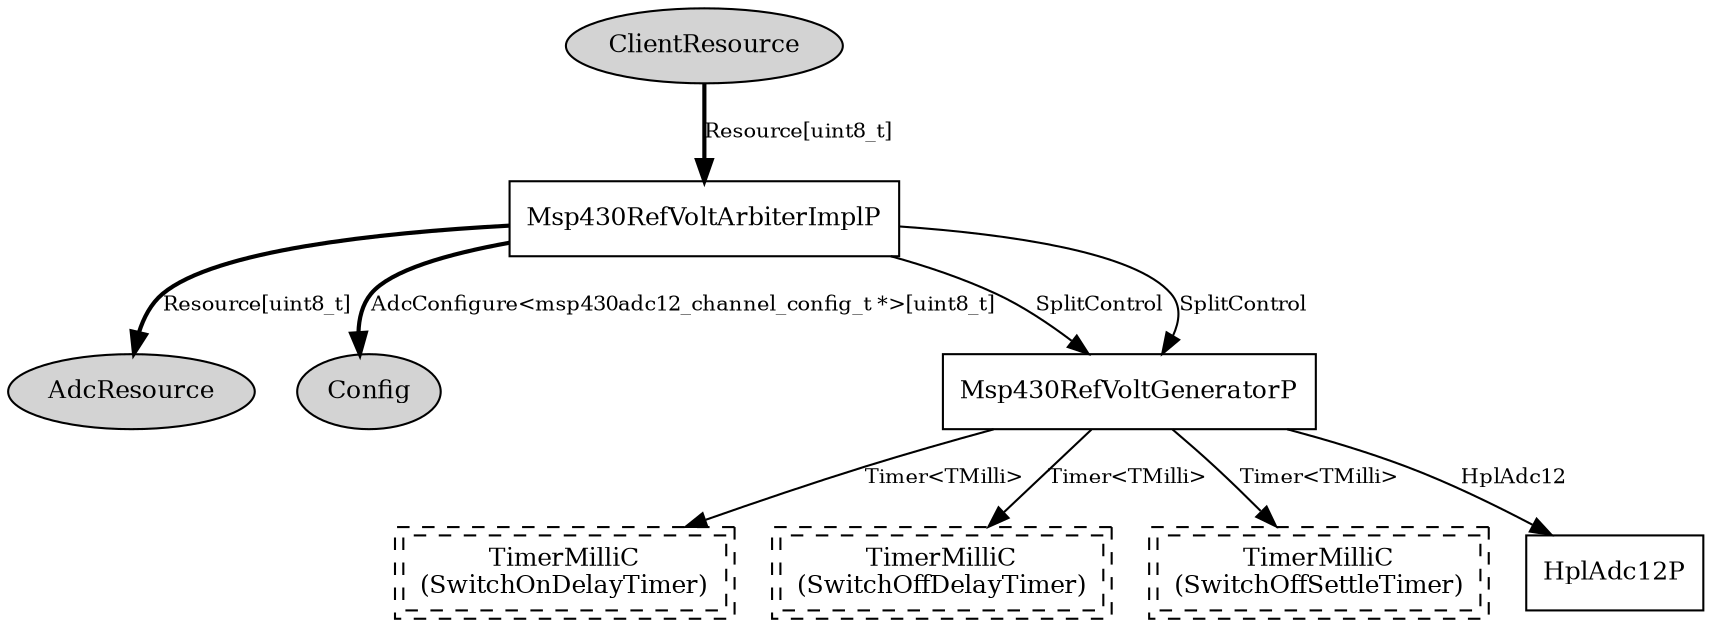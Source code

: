 digraph "tos.chips.msp430.adc12.Msp430RefVoltArbiterP" {
  n0x4104a710 [shape=ellipse, style=filled, label="ClientResource", fontsize=12];
  "Msp430RefVoltArbiterImplP" [fontsize=12, shape=box, URL="../chtml/tos.chips.msp430.adc12.Msp430RefVoltArbiterImplP.html"];
  "Msp430RefVoltArbiterImplP" [fontsize=12, shape=box, URL="../chtml/tos.chips.msp430.adc12.Msp430RefVoltArbiterImplP.html"];
  n0x41049220 [shape=ellipse, style=filled, label="AdcResource", fontsize=12];
  "Msp430RefVoltArbiterImplP" [fontsize=12, shape=box, URL="../chtml/tos.chips.msp430.adc12.Msp430RefVoltArbiterImplP.html"];
  n0x41049e90 [shape=ellipse, style=filled, label="Config", fontsize=12];
  "Msp430RefVoltArbiterImplP" [fontsize=12, shape=box, URL="../chtml/tos.chips.msp430.adc12.Msp430RefVoltArbiterImplP.html"];
  "Msp430RefVoltGeneratorP" [fontsize=12, shape=box, URL="../chtml/tos.chips.msp430.adc12.Msp430RefVoltGeneratorP.html"];
  "Msp430RefVoltArbiterImplP" [fontsize=12, shape=box, URL="../chtml/tos.chips.msp430.adc12.Msp430RefVoltArbiterImplP.html"];
  "Msp430RefVoltGeneratorP" [fontsize=12, shape=box, URL="../chtml/tos.chips.msp430.adc12.Msp430RefVoltGeneratorP.html"];
  "Msp430RefVoltGeneratorP" [fontsize=12, shape=box, URL="../chtml/tos.chips.msp430.adc12.Msp430RefVoltGeneratorP.html"];
  "Msp430RefVoltArbiterP.SwitchOnDelayTimer" [fontsize=12, shape=box,peripheries=2, style=dashed, label="TimerMilliC\n(SwitchOnDelayTimer)", URL="../chtml/tos.system.TimerMilliC.html"];
  "Msp430RefVoltGeneratorP" [fontsize=12, shape=box, URL="../chtml/tos.chips.msp430.adc12.Msp430RefVoltGeneratorP.html"];
  "Msp430RefVoltArbiterP.SwitchOffDelayTimer" [fontsize=12, shape=box,peripheries=2, style=dashed, label="TimerMilliC\n(SwitchOffDelayTimer)", URL="../chtml/tos.system.TimerMilliC.html"];
  "Msp430RefVoltGeneratorP" [fontsize=12, shape=box, URL="../chtml/tos.chips.msp430.adc12.Msp430RefVoltGeneratorP.html"];
  "Msp430RefVoltArbiterP.SwitchOffSettleTimer" [fontsize=12, shape=box,peripheries=2, style=dashed, label="TimerMilliC\n(SwitchOffSettleTimer)", URL="../chtml/tos.system.TimerMilliC.html"];
  "Msp430RefVoltGeneratorP" [fontsize=12, shape=box, URL="../chtml/tos.chips.msp430.adc12.Msp430RefVoltGeneratorP.html"];
  "HplAdc12P" [fontsize=12, shape=box, URL="../chtml/tos.chips.msp430.adc12.HplAdc12P.html"];
  "n0x4104a710" -> "Msp430RefVoltArbiterImplP" [label="Resource[uint8_t]", style=bold, URL="../ihtml/tos.interfaces.Resource.html", fontsize=10];
  "Msp430RefVoltArbiterImplP" -> "n0x41049220" [label="Resource[uint8_t]", style=bold, URL="../ihtml/tos.interfaces.Resource.html", fontsize=10];
  "Msp430RefVoltArbiterImplP" -> "n0x41049e90" [label="AdcConfigure<msp430adc12_channel_config_t *>[uint8_t]", style=bold, URL="../ihtml/tos.interfaces.AdcConfigure.html", fontsize=10];
  "Msp430RefVoltArbiterImplP" -> "Msp430RefVoltGeneratorP" [label="SplitControl", URL="../ihtml/tos.interfaces.SplitControl.html", fontsize=10];
  "Msp430RefVoltArbiterImplP" -> "Msp430RefVoltGeneratorP" [label="SplitControl", URL="../ihtml/tos.interfaces.SplitControl.html", fontsize=10];
  "Msp430RefVoltGeneratorP" -> "Msp430RefVoltArbiterP.SwitchOnDelayTimer" [label="Timer<TMilli>", URL="../ihtml/tos.lib.timer.Timer.html", fontsize=10];
  "Msp430RefVoltGeneratorP" -> "Msp430RefVoltArbiterP.SwitchOffDelayTimer" [label="Timer<TMilli>", URL="../ihtml/tos.lib.timer.Timer.html", fontsize=10];
  "Msp430RefVoltGeneratorP" -> "Msp430RefVoltArbiterP.SwitchOffSettleTimer" [label="Timer<TMilli>", URL="../ihtml/tos.lib.timer.Timer.html", fontsize=10];
  "Msp430RefVoltGeneratorP" -> "HplAdc12P" [label="HplAdc12", URL="../ihtml/tos.chips.msp430.adc12.HplAdc12.html", fontsize=10];
}
